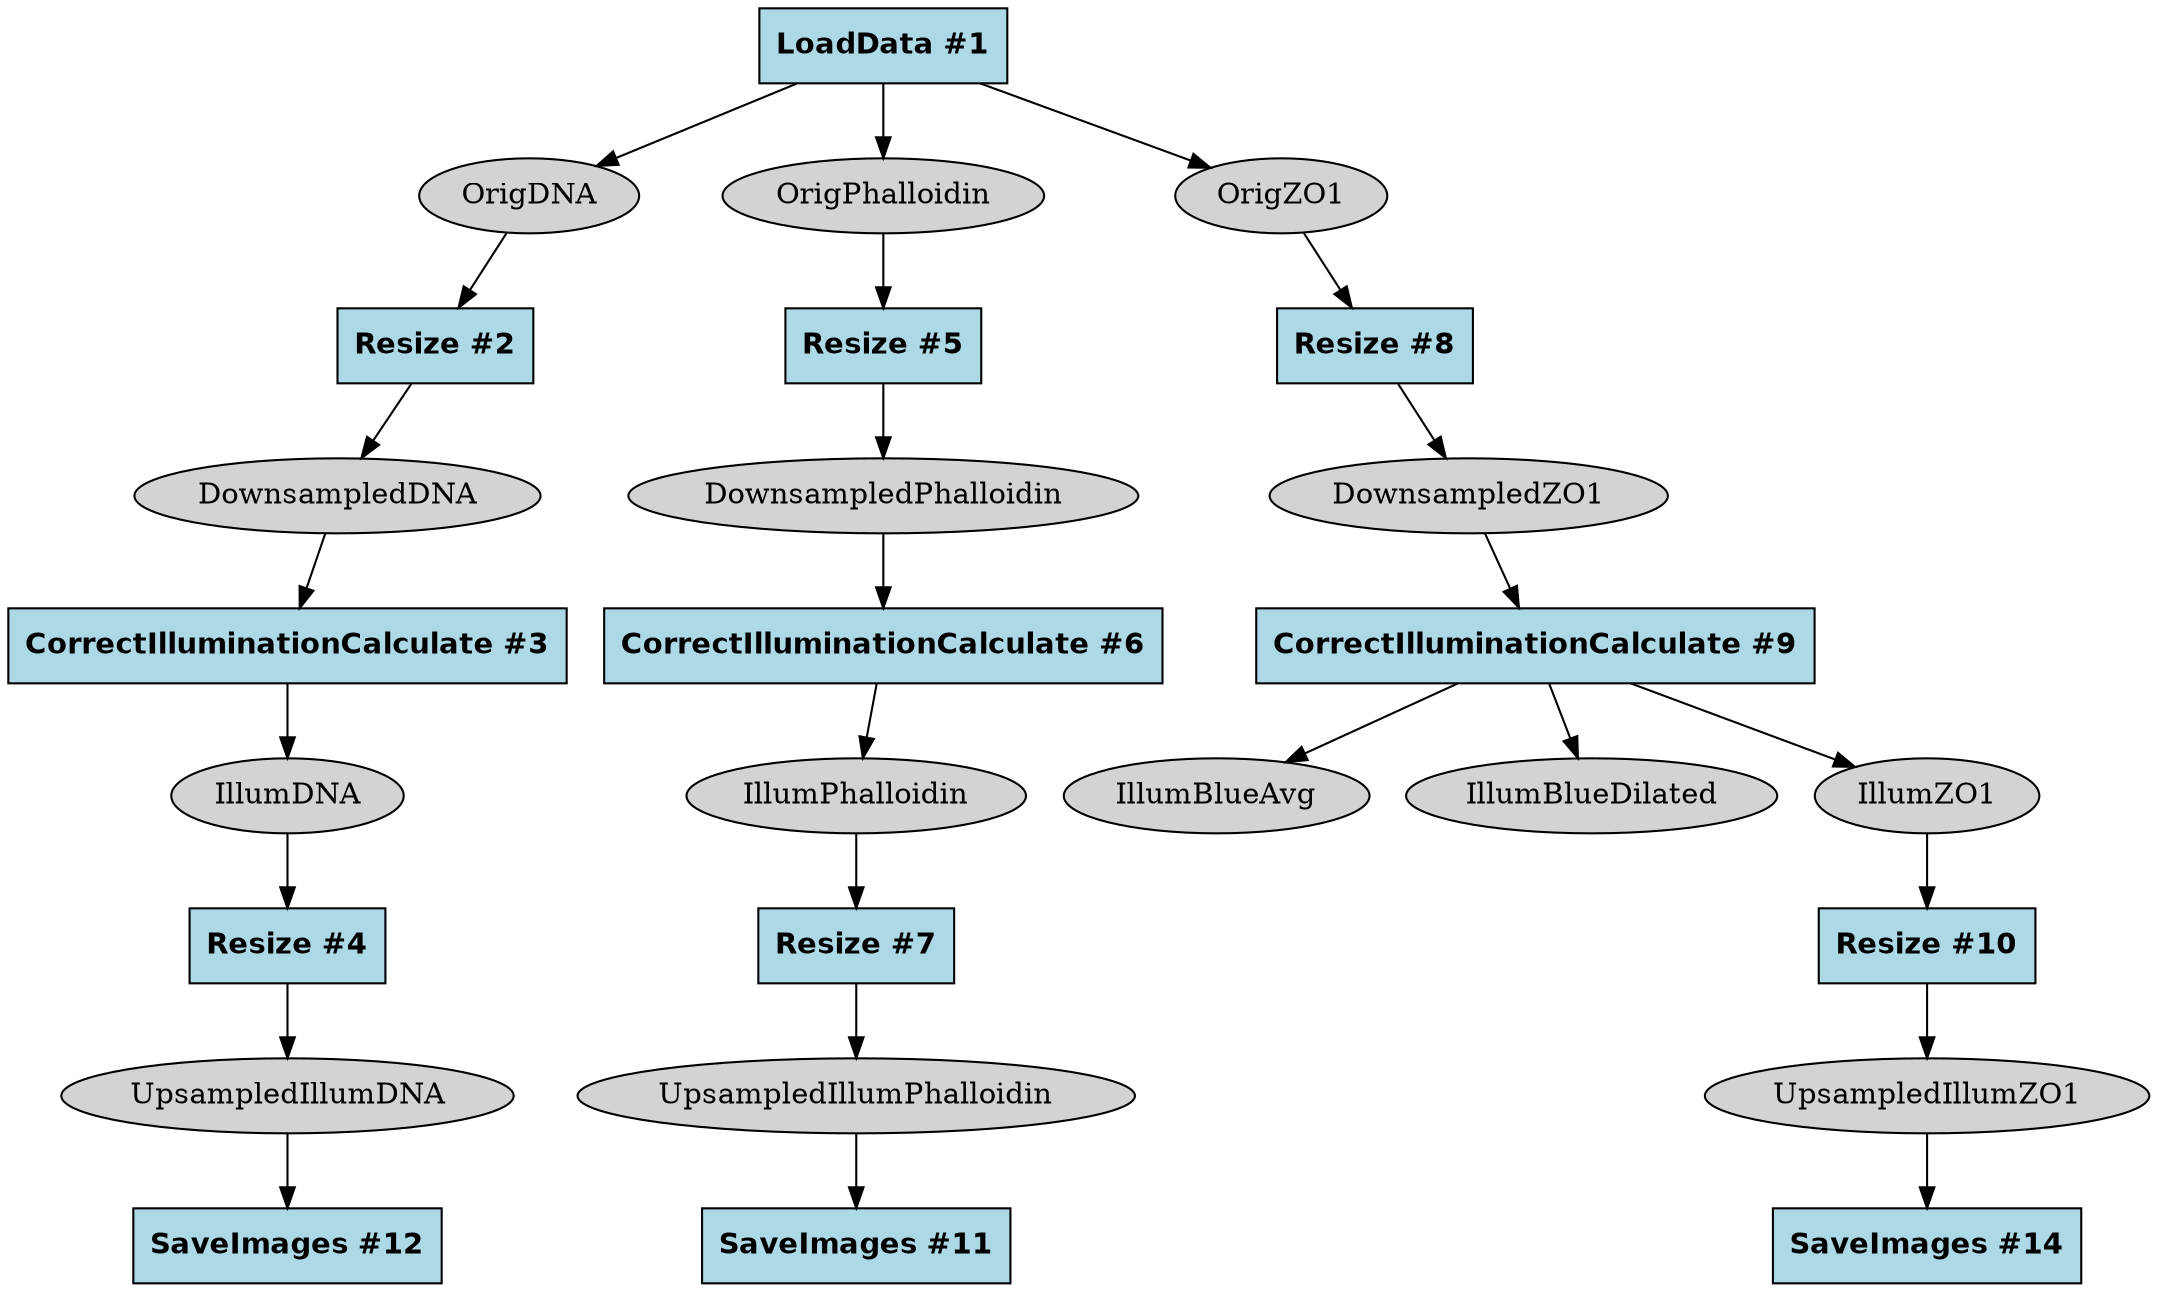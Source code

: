 strict digraph {
CorrectIlluminationCalculate_2ab137a7 [type=module, label="CorrectIlluminationCalculate #6", module_name=CorrectIlluminationCalculate, module_num=6, original_num=6, stable_id="CorrectIlluminationCalculate_2ab137a7", enabled=True, shape=box, style=filled, fontname="Helvetica-Bold", fillcolor=lightblue];
CorrectIlluminationCalculate_cd0871b [type=module, label="CorrectIlluminationCalculate #9", module_name=CorrectIlluminationCalculate, module_num=9, original_num=9, stable_id="CorrectIlluminationCalculate_cd0871b", enabled=True, shape=box, style=filled, fontname="Helvetica-Bold", fillcolor=lightblue];
CorrectIlluminationCalculate_e3750f2a [type=module, label="CorrectIlluminationCalculate #3", module_name=CorrectIlluminationCalculate, module_num=3, original_num=3, stable_id="CorrectIlluminationCalculate_e3750f2a", enabled=True, shape=box, style=filled, fontname="Helvetica-Bold", fillcolor=lightblue];
LoadData_cbe5cfdf [type=module, label="LoadData #1", module_name=LoadData, module_num=1, original_num=1, stable_id="LoadData_cbe5cfdf", enabled=True, shape=box, style=filled, fontname="Helvetica-Bold", fillcolor=lightblue];
Resize_32606b38 [type=module, label="Resize #2", module_name=Resize, module_num=2, original_num=2, stable_id="Resize_32606b38", enabled=True, shape=box, style=filled, fontname="Helvetica-Bold", fillcolor=lightblue];
Resize_6f9ec43f [type=module, label="Resize #10", module_name=Resize, module_num=10, original_num=10, stable_id="Resize_6f9ec43f", enabled=True, shape=box, style=filled, fontname="Helvetica-Bold", fillcolor=lightblue];
Resize_9779805 [type=module, label="Resize #5", module_name=Resize, module_num=5, original_num=5, stable_id="Resize_9779805", enabled=True, shape=box, style=filled, fontname="Helvetica-Bold", fillcolor=lightblue];
Resize_a3b11500 [type=module, label="Resize #4", module_name=Resize, module_num=4, original_num=4, stable_id="Resize_a3b11500", enabled=True, shape=box, style=filled, fontname="Helvetica-Bold", fillcolor=lightblue];
Resize_b00c8387 [type=module, label="Resize #8", module_name=Resize, module_num=8, original_num=8, stable_id="Resize_b00c8387", enabled=True, shape=box, style=filled, fontname="Helvetica-Bold", fillcolor=lightblue];
Resize_fd94763b [type=module, label="Resize #7", module_name=Resize, module_num=7, original_num=7, stable_id="Resize_fd94763b", enabled=True, shape=box, style=filled, fontname="Helvetica-Bold", fillcolor=lightblue];
SaveImages_392621f0 [type=module, label="SaveImages #11", module_name=SaveImages, module_num=11, original_num=11, stable_id="SaveImages_392621f0", enabled=True, shape=box, style=filled, fontname="Helvetica-Bold", fillcolor=lightblue];
SaveImages_46180921 [type=module, label="SaveImages #14", module_name=SaveImages, module_num=14, original_num=14, stable_id="SaveImages_46180921", enabled=True, shape=box, style=filled, fontname="Helvetica-Bold", fillcolor=lightblue];
SaveImages_4cf7a938 [type=module, label="SaveImages #12", module_name=SaveImages, module_num=12, original_num=12, stable_id="SaveImages_4cf7a938", enabled=True, shape=box, style=filled, fontname="Helvetica-Bold", fillcolor=lightblue];
image__DownsampledDNA [type=image, label=DownsampledDNA, shape=ellipse, style=filled, fillcolor=lightgray];
image__DownsampledPhalloidin [type=image, label=DownsampledPhalloidin, shape=ellipse, style=filled, fillcolor=lightgray];
image__DownsampledZO1 [type=image, label=DownsampledZO1, shape=ellipse, style=filled, fillcolor=lightgray];
image__IllumBlueAvg [type=image, label=IllumBlueAvg, shape=ellipse, style=filled, fillcolor=lightgray];
image__IllumBlueDilated [type=image, label=IllumBlueDilated, shape=ellipse, style=filled, fillcolor=lightgray];
image__IllumDNA [type=image, label=IllumDNA, shape=ellipse, style=filled, fillcolor=lightgray];
image__IllumPhalloidin [type=image, label=IllumPhalloidin, shape=ellipse, style=filled, fillcolor=lightgray];
image__IllumZO1 [type=image, label=IllumZO1, shape=ellipse, style=filled, fillcolor=lightgray];
image__OrigDNA [type=image, label=OrigDNA, shape=ellipse, style=filled, fillcolor=lightgray];
image__OrigPhalloidin [type=image, label=OrigPhalloidin, shape=ellipse, style=filled, fillcolor=lightgray];
image__OrigZO1 [type=image, label=OrigZO1, shape=ellipse, style=filled, fillcolor=lightgray];
image__UpsampledIllumDNA [type=image, label=UpsampledIllumDNA, shape=ellipse, style=filled, fillcolor=lightgray];
image__UpsampledIllumPhalloidin [type=image, label=UpsampledIllumPhalloidin, shape=ellipse, style=filled, fillcolor=lightgray];
image__UpsampledIllumZO1 [type=image, label=UpsampledIllumZO1, shape=ellipse, style=filled, fillcolor=lightgray];
CorrectIlluminationCalculate_2ab137a7 -> image__IllumPhalloidin [type="image_output"];
CorrectIlluminationCalculate_cd0871b -> image__IllumBlueAvg [type="image_output"];
CorrectIlluminationCalculate_cd0871b -> image__IllumBlueDilated [type="image_output"];
CorrectIlluminationCalculate_cd0871b -> image__IllumZO1 [type="image_output"];
CorrectIlluminationCalculate_e3750f2a -> image__IllumDNA [type="image_output"];
LoadData_cbe5cfdf -> image__OrigDNA [type="image_output"];
LoadData_cbe5cfdf -> image__OrigPhalloidin [type="image_output"];
LoadData_cbe5cfdf -> image__OrigZO1 [type="image_output"];
Resize_32606b38 -> image__DownsampledDNA [type="image_output"];
Resize_6f9ec43f -> image__UpsampledIllumZO1 [type="image_output"];
Resize_9779805 -> image__DownsampledPhalloidin [type="image_output"];
Resize_a3b11500 -> image__UpsampledIllumDNA [type="image_output"];
Resize_b00c8387 -> image__DownsampledZO1 [type="image_output"];
Resize_fd94763b -> image__UpsampledIllumPhalloidin [type="image_output"];
image__DownsampledDNA -> CorrectIlluminationCalculate_e3750f2a [type="image_input"];
image__DownsampledPhalloidin -> CorrectIlluminationCalculate_2ab137a7 [type="image_input"];
image__DownsampledZO1 -> CorrectIlluminationCalculate_cd0871b [type="image_input"];
image__IllumDNA -> Resize_a3b11500 [type="image_input"];
image__IllumPhalloidin -> Resize_fd94763b [type="image_input"];
image__IllumZO1 -> Resize_6f9ec43f [type="image_input"];
image__OrigDNA -> Resize_32606b38 [type="image_input"];
image__OrigPhalloidin -> Resize_9779805 [type="image_input"];
image__OrigZO1 -> Resize_b00c8387 [type="image_input"];
image__UpsampledIllumDNA -> SaveImages_4cf7a938 [type="image_input"];
image__UpsampledIllumPhalloidin -> SaveImages_392621f0 [type="image_input"];
image__UpsampledIllumZO1 -> SaveImages_46180921 [type="image_input"];
}

